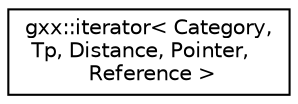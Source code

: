 digraph "Graphical Class Hierarchy"
{
  edge [fontname="Helvetica",fontsize="10",labelfontname="Helvetica",labelfontsize="10"];
  node [fontname="Helvetica",fontsize="10",shape=record];
  rankdir="LR";
  Node1 [label="gxx::iterator\< Category,\l Tp, Distance, Pointer,\l Reference \>",height=0.2,width=0.4,color="black", fillcolor="white", style="filled",URL="$structgxx_1_1iterator.html",tooltip="Common iterator class. "];
}
